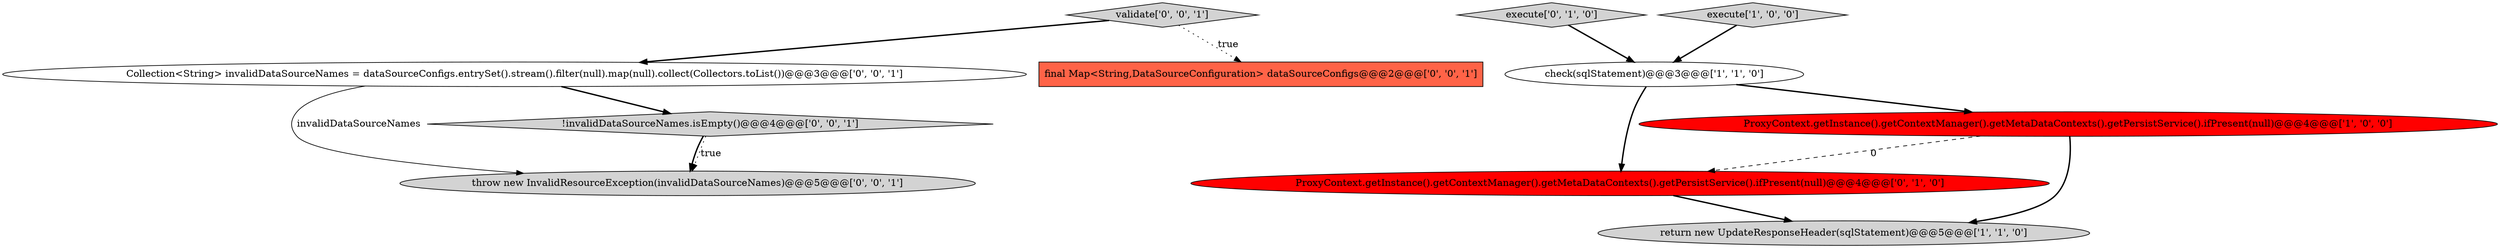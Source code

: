 digraph {
6 [style = filled, label = "throw new InvalidResourceException(invalidDataSourceNames)@@@5@@@['0', '0', '1']", fillcolor = lightgray, shape = ellipse image = "AAA0AAABBB3BBB"];
7 [style = filled, label = "validate['0', '0', '1']", fillcolor = lightgray, shape = diamond image = "AAA0AAABBB3BBB"];
4 [style = filled, label = "ProxyContext.getInstance().getContextManager().getMetaDataContexts().getPersistService().ifPresent(null)@@@4@@@['0', '1', '0']", fillcolor = red, shape = ellipse image = "AAA1AAABBB2BBB"];
3 [style = filled, label = "check(sqlStatement)@@@3@@@['1', '1', '0']", fillcolor = white, shape = ellipse image = "AAA0AAABBB1BBB"];
1 [style = filled, label = "return new UpdateResponseHeader(sqlStatement)@@@5@@@['1', '1', '0']", fillcolor = lightgray, shape = ellipse image = "AAA0AAABBB1BBB"];
5 [style = filled, label = "execute['0', '1', '0']", fillcolor = lightgray, shape = diamond image = "AAA0AAABBB2BBB"];
2 [style = filled, label = "execute['1', '0', '0']", fillcolor = lightgray, shape = diamond image = "AAA0AAABBB1BBB"];
0 [style = filled, label = "ProxyContext.getInstance().getContextManager().getMetaDataContexts().getPersistService().ifPresent(null)@@@4@@@['1', '0', '0']", fillcolor = red, shape = ellipse image = "AAA1AAABBB1BBB"];
9 [style = filled, label = "Collection<String> invalidDataSourceNames = dataSourceConfigs.entrySet().stream().filter(null).map(null).collect(Collectors.toList())@@@3@@@['0', '0', '1']", fillcolor = white, shape = ellipse image = "AAA0AAABBB3BBB"];
10 [style = filled, label = "final Map<String,DataSourceConfiguration> dataSourceConfigs@@@2@@@['0', '0', '1']", fillcolor = tomato, shape = box image = "AAA0AAABBB3BBB"];
8 [style = filled, label = "!invalidDataSourceNames.isEmpty()@@@4@@@['0', '0', '1']", fillcolor = lightgray, shape = diamond image = "AAA0AAABBB3BBB"];
5->3 [style = bold, label=""];
7->9 [style = bold, label=""];
4->1 [style = bold, label=""];
8->6 [style = bold, label=""];
0->4 [style = dashed, label="0"];
7->10 [style = dotted, label="true"];
8->6 [style = dotted, label="true"];
9->8 [style = bold, label=""];
9->6 [style = solid, label="invalidDataSourceNames"];
3->4 [style = bold, label=""];
0->1 [style = bold, label=""];
3->0 [style = bold, label=""];
2->3 [style = bold, label=""];
}
